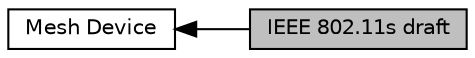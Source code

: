 digraph "IEEE 802.11s draft"
{
  edge [fontname="Helvetica",fontsize="10",labelfontname="Helvetica",labelfontsize="10"];
  node [fontname="Helvetica",fontsize="10",shape=record];
  rankdir=LR;
  Node1 [label="Mesh Device",height=0.2,width=0.4,color="black", fillcolor="white", style="filled",URL="$d2/d2f/group__mesh.html",tooltip="MAC-layer mobile mesh networking. "];
  Node0 [label="IEEE 802.11s draft",height=0.2,width=0.4,color="black", fillcolor="grey75", style="filled", fontcolor="black"];
  Node1->Node0 [shape=plaintext, dir="back", style="solid"];
}
